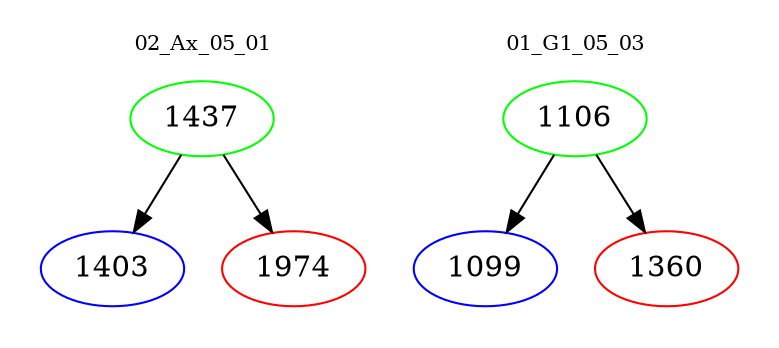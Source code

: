 digraph{
subgraph cluster_0 {
color = white
label = "02_Ax_05_01";
fontsize=10;
T0_1437 [label="1437", color="green"]
T0_1437 -> T0_1403 [color="black"]
T0_1403 [label="1403", color="blue"]
T0_1437 -> T0_1974 [color="black"]
T0_1974 [label="1974", color="red"]
}
subgraph cluster_1 {
color = white
label = "01_G1_05_03";
fontsize=10;
T1_1106 [label="1106", color="green"]
T1_1106 -> T1_1099 [color="black"]
T1_1099 [label="1099", color="blue"]
T1_1106 -> T1_1360 [color="black"]
T1_1360 [label="1360", color="red"]
}
}
